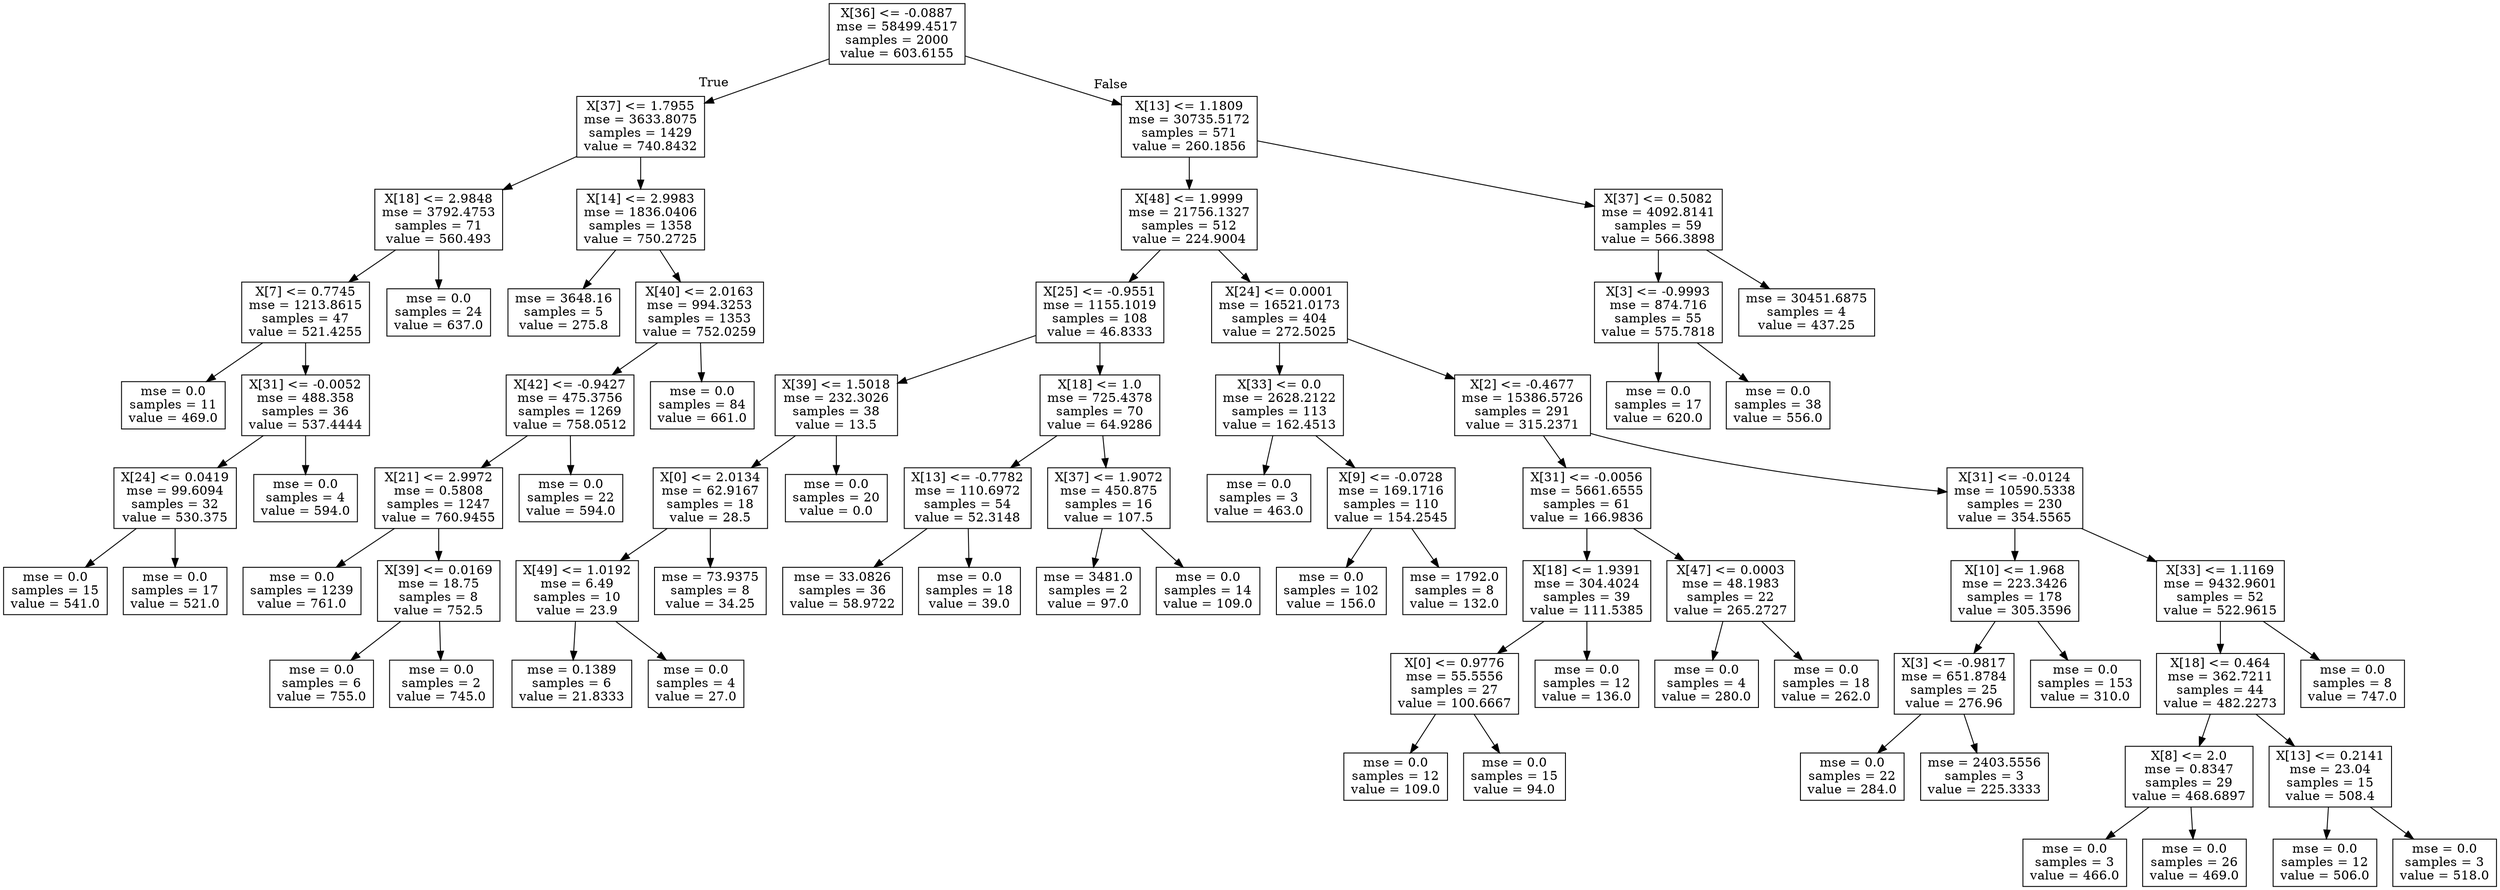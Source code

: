 digraph Tree {
node [shape=box] ;
0 [label="X[36] <= -0.0887\nmse = 58499.4517\nsamples = 2000\nvalue = 603.6155"] ;
1 [label="X[37] <= 1.7955\nmse = 3633.8075\nsamples = 1429\nvalue = 740.8432"] ;
0 -> 1 [labeldistance=2.5, labelangle=45, headlabel="True"] ;
2 [label="X[18] <= 2.9848\nmse = 3792.4753\nsamples = 71\nvalue = 560.493"] ;
1 -> 2 ;
3 [label="X[7] <= 0.7745\nmse = 1213.8615\nsamples = 47\nvalue = 521.4255"] ;
2 -> 3 ;
4 [label="mse = 0.0\nsamples = 11\nvalue = 469.0"] ;
3 -> 4 ;
5 [label="X[31] <= -0.0052\nmse = 488.358\nsamples = 36\nvalue = 537.4444"] ;
3 -> 5 ;
6 [label="X[24] <= 0.0419\nmse = 99.6094\nsamples = 32\nvalue = 530.375"] ;
5 -> 6 ;
7 [label="mse = 0.0\nsamples = 15\nvalue = 541.0"] ;
6 -> 7 ;
8 [label="mse = 0.0\nsamples = 17\nvalue = 521.0"] ;
6 -> 8 ;
9 [label="mse = 0.0\nsamples = 4\nvalue = 594.0"] ;
5 -> 9 ;
10 [label="mse = 0.0\nsamples = 24\nvalue = 637.0"] ;
2 -> 10 ;
11 [label="X[14] <= 2.9983\nmse = 1836.0406\nsamples = 1358\nvalue = 750.2725"] ;
1 -> 11 ;
12 [label="mse = 3648.16\nsamples = 5\nvalue = 275.8"] ;
11 -> 12 ;
13 [label="X[40] <= 2.0163\nmse = 994.3253\nsamples = 1353\nvalue = 752.0259"] ;
11 -> 13 ;
14 [label="X[42] <= -0.9427\nmse = 475.3756\nsamples = 1269\nvalue = 758.0512"] ;
13 -> 14 ;
15 [label="X[21] <= 2.9972\nmse = 0.5808\nsamples = 1247\nvalue = 760.9455"] ;
14 -> 15 ;
16 [label="mse = 0.0\nsamples = 1239\nvalue = 761.0"] ;
15 -> 16 ;
17 [label="X[39] <= 0.0169\nmse = 18.75\nsamples = 8\nvalue = 752.5"] ;
15 -> 17 ;
18 [label="mse = 0.0\nsamples = 6\nvalue = 755.0"] ;
17 -> 18 ;
19 [label="mse = 0.0\nsamples = 2\nvalue = 745.0"] ;
17 -> 19 ;
20 [label="mse = 0.0\nsamples = 22\nvalue = 594.0"] ;
14 -> 20 ;
21 [label="mse = 0.0\nsamples = 84\nvalue = 661.0"] ;
13 -> 21 ;
22 [label="X[13] <= 1.1809\nmse = 30735.5172\nsamples = 571\nvalue = 260.1856"] ;
0 -> 22 [labeldistance=2.5, labelangle=-45, headlabel="False"] ;
23 [label="X[48] <= 1.9999\nmse = 21756.1327\nsamples = 512\nvalue = 224.9004"] ;
22 -> 23 ;
24 [label="X[25] <= -0.9551\nmse = 1155.1019\nsamples = 108\nvalue = 46.8333"] ;
23 -> 24 ;
25 [label="X[39] <= 1.5018\nmse = 232.3026\nsamples = 38\nvalue = 13.5"] ;
24 -> 25 ;
26 [label="X[0] <= 2.0134\nmse = 62.9167\nsamples = 18\nvalue = 28.5"] ;
25 -> 26 ;
27 [label="X[49] <= 1.0192\nmse = 6.49\nsamples = 10\nvalue = 23.9"] ;
26 -> 27 ;
28 [label="mse = 0.1389\nsamples = 6\nvalue = 21.8333"] ;
27 -> 28 ;
29 [label="mse = 0.0\nsamples = 4\nvalue = 27.0"] ;
27 -> 29 ;
30 [label="mse = 73.9375\nsamples = 8\nvalue = 34.25"] ;
26 -> 30 ;
31 [label="mse = 0.0\nsamples = 20\nvalue = 0.0"] ;
25 -> 31 ;
32 [label="X[18] <= 1.0\nmse = 725.4378\nsamples = 70\nvalue = 64.9286"] ;
24 -> 32 ;
33 [label="X[13] <= -0.7782\nmse = 110.6972\nsamples = 54\nvalue = 52.3148"] ;
32 -> 33 ;
34 [label="mse = 33.0826\nsamples = 36\nvalue = 58.9722"] ;
33 -> 34 ;
35 [label="mse = 0.0\nsamples = 18\nvalue = 39.0"] ;
33 -> 35 ;
36 [label="X[37] <= 1.9072\nmse = 450.875\nsamples = 16\nvalue = 107.5"] ;
32 -> 36 ;
37 [label="mse = 3481.0\nsamples = 2\nvalue = 97.0"] ;
36 -> 37 ;
38 [label="mse = 0.0\nsamples = 14\nvalue = 109.0"] ;
36 -> 38 ;
39 [label="X[24] <= 0.0001\nmse = 16521.0173\nsamples = 404\nvalue = 272.5025"] ;
23 -> 39 ;
40 [label="X[33] <= 0.0\nmse = 2628.2122\nsamples = 113\nvalue = 162.4513"] ;
39 -> 40 ;
41 [label="mse = 0.0\nsamples = 3\nvalue = 463.0"] ;
40 -> 41 ;
42 [label="X[9] <= -0.0728\nmse = 169.1716\nsamples = 110\nvalue = 154.2545"] ;
40 -> 42 ;
43 [label="mse = 0.0\nsamples = 102\nvalue = 156.0"] ;
42 -> 43 ;
44 [label="mse = 1792.0\nsamples = 8\nvalue = 132.0"] ;
42 -> 44 ;
45 [label="X[2] <= -0.4677\nmse = 15386.5726\nsamples = 291\nvalue = 315.2371"] ;
39 -> 45 ;
46 [label="X[31] <= -0.0056\nmse = 5661.6555\nsamples = 61\nvalue = 166.9836"] ;
45 -> 46 ;
47 [label="X[18] <= 1.9391\nmse = 304.4024\nsamples = 39\nvalue = 111.5385"] ;
46 -> 47 ;
48 [label="X[0] <= 0.9776\nmse = 55.5556\nsamples = 27\nvalue = 100.6667"] ;
47 -> 48 ;
49 [label="mse = 0.0\nsamples = 12\nvalue = 109.0"] ;
48 -> 49 ;
50 [label="mse = 0.0\nsamples = 15\nvalue = 94.0"] ;
48 -> 50 ;
51 [label="mse = 0.0\nsamples = 12\nvalue = 136.0"] ;
47 -> 51 ;
52 [label="X[47] <= 0.0003\nmse = 48.1983\nsamples = 22\nvalue = 265.2727"] ;
46 -> 52 ;
53 [label="mse = 0.0\nsamples = 4\nvalue = 280.0"] ;
52 -> 53 ;
54 [label="mse = 0.0\nsamples = 18\nvalue = 262.0"] ;
52 -> 54 ;
55 [label="X[31] <= -0.0124\nmse = 10590.5338\nsamples = 230\nvalue = 354.5565"] ;
45 -> 55 ;
56 [label="X[10] <= 1.968\nmse = 223.3426\nsamples = 178\nvalue = 305.3596"] ;
55 -> 56 ;
57 [label="X[3] <= -0.9817\nmse = 651.8784\nsamples = 25\nvalue = 276.96"] ;
56 -> 57 ;
58 [label="mse = 0.0\nsamples = 22\nvalue = 284.0"] ;
57 -> 58 ;
59 [label="mse = 2403.5556\nsamples = 3\nvalue = 225.3333"] ;
57 -> 59 ;
60 [label="mse = 0.0\nsamples = 153\nvalue = 310.0"] ;
56 -> 60 ;
61 [label="X[33] <= 1.1169\nmse = 9432.9601\nsamples = 52\nvalue = 522.9615"] ;
55 -> 61 ;
62 [label="X[18] <= 0.464\nmse = 362.7211\nsamples = 44\nvalue = 482.2273"] ;
61 -> 62 ;
63 [label="X[8] <= 2.0\nmse = 0.8347\nsamples = 29\nvalue = 468.6897"] ;
62 -> 63 ;
64 [label="mse = 0.0\nsamples = 3\nvalue = 466.0"] ;
63 -> 64 ;
65 [label="mse = 0.0\nsamples = 26\nvalue = 469.0"] ;
63 -> 65 ;
66 [label="X[13] <= 0.2141\nmse = 23.04\nsamples = 15\nvalue = 508.4"] ;
62 -> 66 ;
67 [label="mse = 0.0\nsamples = 12\nvalue = 506.0"] ;
66 -> 67 ;
68 [label="mse = 0.0\nsamples = 3\nvalue = 518.0"] ;
66 -> 68 ;
69 [label="mse = 0.0\nsamples = 8\nvalue = 747.0"] ;
61 -> 69 ;
70 [label="X[37] <= 0.5082\nmse = 4092.8141\nsamples = 59\nvalue = 566.3898"] ;
22 -> 70 ;
71 [label="X[3] <= -0.9993\nmse = 874.716\nsamples = 55\nvalue = 575.7818"] ;
70 -> 71 ;
72 [label="mse = 0.0\nsamples = 17\nvalue = 620.0"] ;
71 -> 72 ;
73 [label="mse = 0.0\nsamples = 38\nvalue = 556.0"] ;
71 -> 73 ;
74 [label="mse = 30451.6875\nsamples = 4\nvalue = 437.25"] ;
70 -> 74 ;
}